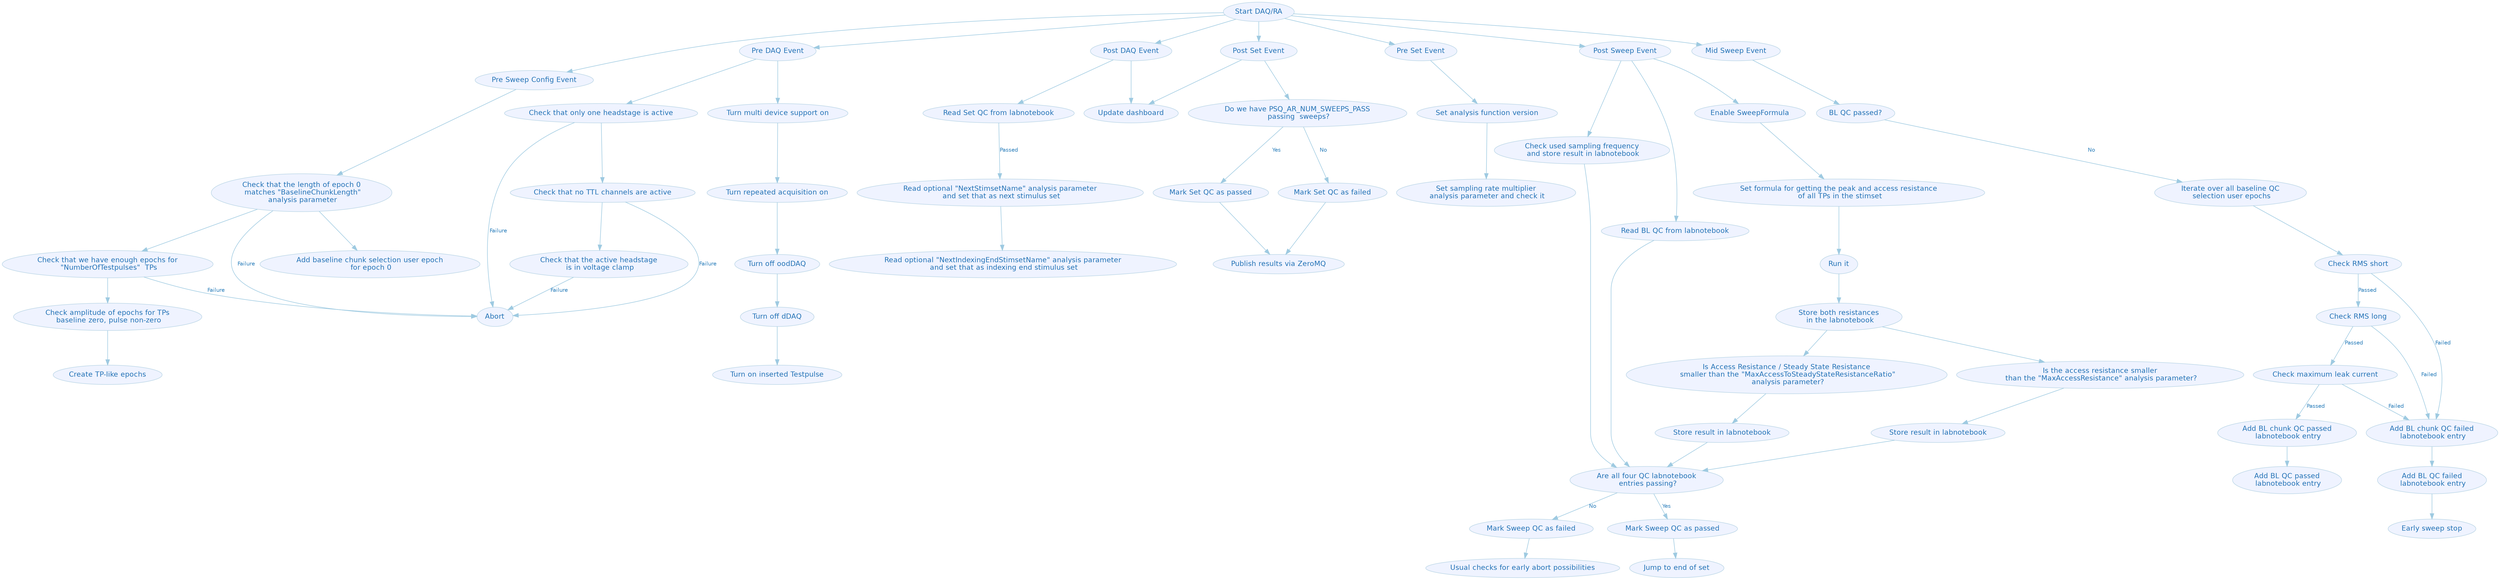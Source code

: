 digraph G {
	graph [center=true,
		color=white,
		compound=true,
		fontcolor=black,
		fontname=Helvetica,
		fontsize=14,
		penwidth=0.1,
		ratio="0,01"
	];
	node [color="#bdd7e7",
		fillcolor="#eff3ff",
		fontcolor="#2171b5",
		fontname=Helvetica,
		fontsize=13,
		label="\N",
		shape=ellipse,
		style=filled
	];
	edge [color="#9ecae1",
		fontcolor="#3182bd",
		fontname=Helvetica,
		fontsize=10,
		style=solid
	];
	n3	[label="Start DAQ/RA"];
	n5	[label="Pre Sweep Config Event"];
	n3 -> n5;
	n6	[label="Pre DAQ Event"];
	n3 -> n6;
	n7	[label="Post Set Event"];
	n3 -> n7;
	n8	[label="Pre Set Event"];
	n3 -> n8;
	n9	[label="Post Sweep Event"];
	n3 -> n9;
	n10	[label="Post DAQ Event"];
	n3 -> n10;
	n51	[label="Mid Sweep Event"];
	n3 -> n51;
	n73	[label="Check that the length of epoch 0\n matches \"BaselineChunkLength\"\n analysis parameter"];
	n5 -> n73;
	n29	[label="Check that only one headstage is active"];
	n6 -> n29;
	n22	[label="Turn multi device support on"];
	n6 -> n22;
	n11	[label="Update dashboard"];
	n7 -> n11;
	n15	[label="Do we have PSQ_AR_NUM_SWEEPS_PASS\n passing  sweeps?"];
	n7 -> n15;
	n19	[label="Set analysis function version"];
	n8 -> n19;
	n55	[label="Check used sampling frequency\n and store result in labnotebook"];
	n9 -> n55;
	n49	[label="Read BL QC from labnotebook"];
	n9 -> n49;
	n57	[label="Enable SweepFormula"];
	n9 -> n57;
	n10 -> n11;
	n48	[label="Read Set QC from labnotebook"];
	n10 -> n48;
	n54	[label="BL QC passed?"];
	n51 -> n54;
	n61	[label=Abort];
	n73 -> n61	[label=Failure];
	n74	[label="Check that we have enough epochs for\n \"NumberOfTestpulses\"  TPs"];
	n73 -> n74;
	n76	[label="Add baseline chunk selection user epoch\n for epoch 0"];
	n73 -> n76;
	n29 -> n61	[label=Failure];
	n30	[label="Check that no TTL channels are active"];
	n29 -> n30;
	n23	[label="Turn repeated acquisition on"];
	n22 -> n23;
	n16	[label="Mark Set QC as failed"];
	n15 -> n16	[label=No];
	n17	[label="Mark Set QC as passed"];
	n15 -> n17	[label=Yes];
	n20	[label="Set sampling rate multiplier\n analysis parameter and check it"];
	n19 -> n20;
	n56	[label="Are all four QC labnotebook\n entries passing?"];
	n55 -> n56;
	n49 -> n56;
	n58	[label="Set formula for getting the peak and access resistance\n of all TPs in the stimset"];
	n57 -> n58;
	n85	[label="Read optional \"NextStimsetName\" analysis parameter\n and set that as next stimulus set"];
	n48 -> n85	[label=Passed];
	n47	[label="Iterate over all baseline QC\n selection user epochs"];
	n54 -> n47	[label=No];
	n74 -> n61	[label=Failure];
	n75	[label="Check amplitude of epochs for TPs\n baseline zero, pulse non-zero"];
	n74 -> n75;
	n30 -> n61	[label=Failure];
	n31	[label="Check that the active headstage\n is in voltage clamp"];
	n30 -> n31;
	n24	[label="Turn off oodDAQ"];
	n23 -> n24;
	n18	[label="Publish results via ZeroMQ"];
	n16 -> n18;
	n17 -> n18;
	n59	[label="Mark Sweep QC as failed"];
	n56 -> n59	[label=No];
	n60	[label="Mark Sweep QC as passed"];
	n56 -> n60	[label=Yes];
	n62	[label="Run it"];
	n58 -> n62;
	n86	[label="Read optional \"NextIndexingEndStimsetName\" analysis parameter\n and set that as indexing end stimulus set"];
	n85 -> n86;
	n31 -> n61	[label=Failure];
	n72	[label="Check RMS short"];
	n47 -> n72;
	n78	[label="Check RMS long"];
	n72 -> n78	[label=Passed];
	n80	[label="Add BL chunk QC failed\n labnotebook entry"];
	n72 -> n80	[label=Failed];
	n78 -> n80	[label=Failed];
	n79	[label="Check maximum leak current"];
	n78 -> n79	[label=Passed];
	n82	[label="Add BL QC failed\n labnotebook entry"];
	n80 -> n82;
	n52	[label="Usual checks for early abort possibilities"];
	n59 -> n52;
	n53	[label="Jump to end of set"];
	n60 -> n53;
	n25	[label="Turn off dDAQ"];
	n24 -> n25;
	n26	[label="Turn on inserted Testpulse"];
	n25 -> n26;
	n77	[label="Create TP-like epochs"];
	n75 -> n77;
	n79 -> n80	[label=Failed];
	n81	[label="Add BL chunk QC passed\n labnotebook entry"];
	n79 -> n81	[label=Passed];
	n84	[label="Early sweep stop"];
	n82 -> n84;
	n83	[label="Add BL QC passed\n labnotebook entry"];
	n81 -> n83;
	n63	[label="Store both resistances\n in the labnotebook"];
	n62 -> n63;
	n64	[label="Is Access Resistance / Steady State Resistance\n smaller than the \"MaxAccessToSteadyStateResistanceRatio\"\n analysis parameter?"];
	n63 -> n64;
	n65	[label="Is the access resistance smaller\n than the \"MaxAccessResistance\" analysis parameter?"];
	n63 -> n65;
	n67	[label="Store result in labnotebook"];
	n64 -> n67;
	n66	[label="Store result in labnotebook"];
	n65 -> n66;
	n67 -> n56;
	n66 -> n56;
}
